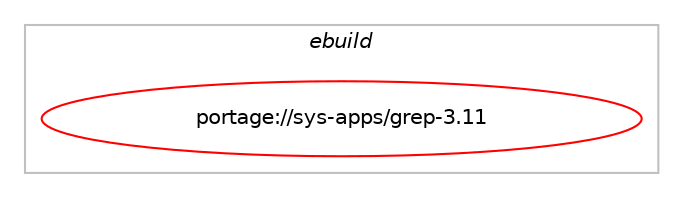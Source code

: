 digraph prolog {

# *************
# Graph options
# *************

newrank=true;
concentrate=true;
compound=true;
graph [rankdir=LR,fontname=Helvetica,fontsize=10,ranksep=1.5];#, ranksep=2.5, nodesep=0.2];
edge  [arrowhead=vee];
node  [fontname=Helvetica,fontsize=10];

# **********
# The ebuild
# **********

subgraph cluster_leftcol {
color=gray;
label=<<i>ebuild</i>>;
id [label="portage://sys-apps/grep-3.11", color=red, width=4, href="../sys-apps/grep-3.11.svg"];
}

# ****************
# The dependencies
# ****************

subgraph cluster_midcol {
color=gray;
label=<<i>dependencies</i>>;
subgraph cluster_compile {
fillcolor="#eeeeee";
style=filled;
label=<<i>compile</i>>;
# *** BEGIN UNKNOWN DEPENDENCY TYPE (TODO) ***
# id -> equal(use_conditional_group(negative,static,portage://sys-apps/grep-3.11,[use_conditional_group(positive,pcre,portage://sys-apps/grep-3.11,[package_dependency(portage://sys-apps/grep-3.11,install,no,dev-libs,libpcre2,greaterequal,[10.42,,-r1,10.42-r1],[],[])]),use_conditional_group(positive,sparc,portage://sys-apps/grep-3.11,[package_dependency(portage://sys-apps/grep-3.11,install,no,dev-libs,libsigsegv,none,[,,],[],[])])]))
# *** END UNKNOWN DEPENDENCY TYPE (TODO) ***

# *** BEGIN UNKNOWN DEPENDENCY TYPE (TODO) ***
# id -> equal(use_conditional_group(positive,nls,portage://sys-apps/grep-3.11,[package_dependency(portage://sys-apps/grep-3.11,install,no,virtual,libintl,none,[,,],[],[])]))
# *** END UNKNOWN DEPENDENCY TYPE (TODO) ***

# *** BEGIN UNKNOWN DEPENDENCY TYPE (TODO) ***
# id -> equal(use_conditional_group(positive,static,portage://sys-apps/grep-3.11,[use_conditional_group(positive,pcre,portage://sys-apps/grep-3.11,[package_dependency(portage://sys-apps/grep-3.11,install,no,dev-libs,libpcre2,greaterequal,[10.42,,-r1,10.42-r1],[],[use(enable(static-libs),positive)])]),use_conditional_group(positive,sparc,portage://sys-apps/grep-3.11,[package_dependency(portage://sys-apps/grep-3.11,install,no,dev-libs,libsigsegv,none,[,,],[],[])])]))
# *** END UNKNOWN DEPENDENCY TYPE (TODO) ***

# *** BEGIN UNKNOWN DEPENDENCY TYPE (TODO) ***
# id -> equal(package_dependency(portage://sys-apps/grep-3.11,install,no,virtual,libiconv,none,[,,],[],[]))
# *** END UNKNOWN DEPENDENCY TYPE (TODO) ***

}
subgraph cluster_compileandrun {
fillcolor="#eeeeee";
style=filled;
label=<<i>compile and run</i>>;
}
subgraph cluster_run {
fillcolor="#eeeeee";
style=filled;
label=<<i>run</i>>;
# *** BEGIN UNKNOWN DEPENDENCY TYPE (TODO) ***
# id -> equal(use_conditional_group(negative,static,portage://sys-apps/grep-3.11,[use_conditional_group(positive,pcre,portage://sys-apps/grep-3.11,[package_dependency(portage://sys-apps/grep-3.11,run,no,dev-libs,libpcre2,greaterequal,[10.42,,-r1,10.42-r1],[],[])]),use_conditional_group(positive,sparc,portage://sys-apps/grep-3.11,[package_dependency(portage://sys-apps/grep-3.11,run,no,dev-libs,libsigsegv,none,[,,],[],[])])]))
# *** END UNKNOWN DEPENDENCY TYPE (TODO) ***

# *** BEGIN UNKNOWN DEPENDENCY TYPE (TODO) ***
# id -> equal(use_conditional_group(positive,nls,portage://sys-apps/grep-3.11,[package_dependency(portage://sys-apps/grep-3.11,run,no,virtual,libintl,none,[,,],[],[])]))
# *** END UNKNOWN DEPENDENCY TYPE (TODO) ***

# *** BEGIN UNKNOWN DEPENDENCY TYPE (TODO) ***
# id -> equal(package_dependency(portage://sys-apps/grep-3.11,run,no,virtual,libiconv,none,[,,],[],[]))
# *** END UNKNOWN DEPENDENCY TYPE (TODO) ***

}
}

# **************
# The candidates
# **************

subgraph cluster_choices {
rank=same;
color=gray;
label=<<i>candidates</i>>;

}

}
